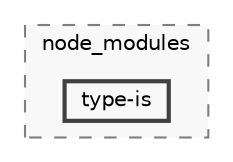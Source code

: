 digraph "backend/node_modules/type-is"
{
 // LATEX_PDF_SIZE
  bgcolor="transparent";
  edge [fontname=Helvetica,fontsize=10,labelfontname=Helvetica,labelfontsize=10];
  node [fontname=Helvetica,fontsize=10,shape=box,height=0.2,width=0.4];
  compound=true
  subgraph clusterdir_86dbea9de526ba50b112ba867d8b4b1f {
    graph [ bgcolor="#f8f8f8", pencolor="grey50", label="node_modules", fontname=Helvetica,fontsize=10 style="filled,dashed", URL="dir_86dbea9de526ba50b112ba867d8b4b1f.html",tooltip=""]
  dir_834bba613946a541a68d81b2c18d859b [label="type-is", fillcolor="#f8f8f8", color="grey25", style="filled,bold", URL="dir_834bba613946a541a68d81b2c18d859b.html",tooltip=""];
  }
}
